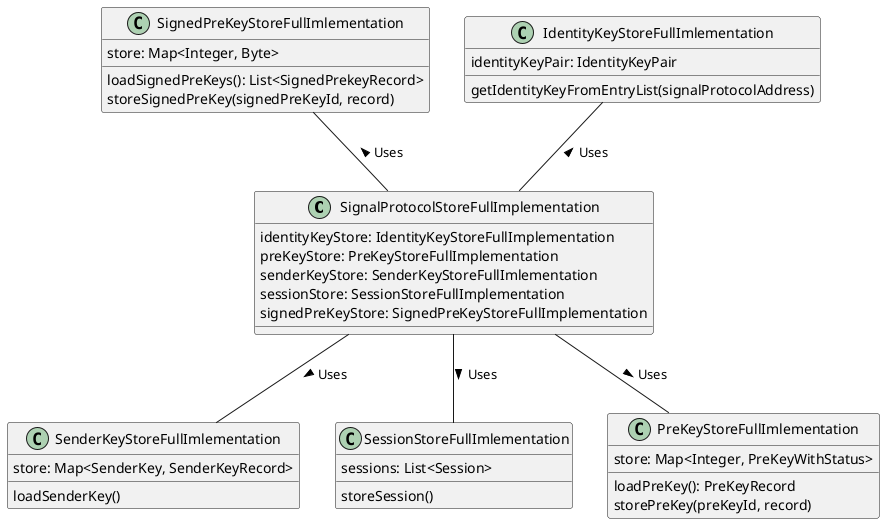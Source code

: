 @startuml
'https://plantuml.com/class-diagram

SignalProtocolStoreFullImplementation -- SenderKeyStoreFullImlementation: Uses >
SignalProtocolStoreFullImplementation -d- SessionStoreFullImlementation: Uses >
SignalProtocolStoreFullImplementation -u- IdentityKeyStoreFullImlementation: Uses >
SignalProtocolStoreFullImplementation -u- SignedPreKeyStoreFullImlementation: Uses >
SignalProtocolStoreFullImplementation -- PreKeyStoreFullImlementation: Uses >

class SignalProtocolStoreFullImplementation{
    identityKeyStore: IdentityKeyStoreFullImplementation
    preKeyStore: PreKeyStoreFullImplementation
    senderKeyStore: SenderKeyStoreFullImlementation
    sessionStore: SessionStoreFullImplementation
    signedPreKeyStore: SignedPreKeyStoreFullImplementation
}

class SenderKeyStoreFullImlementation{
    store: Map<SenderKey, SenderKeyRecord>
    loadSenderKey()
}

class SessionStoreFullImlementation{
    sessions: List<Session>
    storeSession()
}

class IdentityKeyStoreFullImlementation{
    identityKeyPair: IdentityKeyPair
    getIdentityKeyFromEntryList(signalProtocolAddress)
}

class SignedPreKeyStoreFullImlementation{
    store: Map<Integer, Byte>
    loadSignedPreKeys(): List<SignedPrekeyRecord>
    storeSignedPreKey(signedPreKeyId, record)
}

class PreKeyStoreFullImlementation{
    store: Map<Integer, PreKeyWithStatus>
    loadPreKey(): PreKeyRecord
    storePreKey(preKeyId, record)
}


@enduml